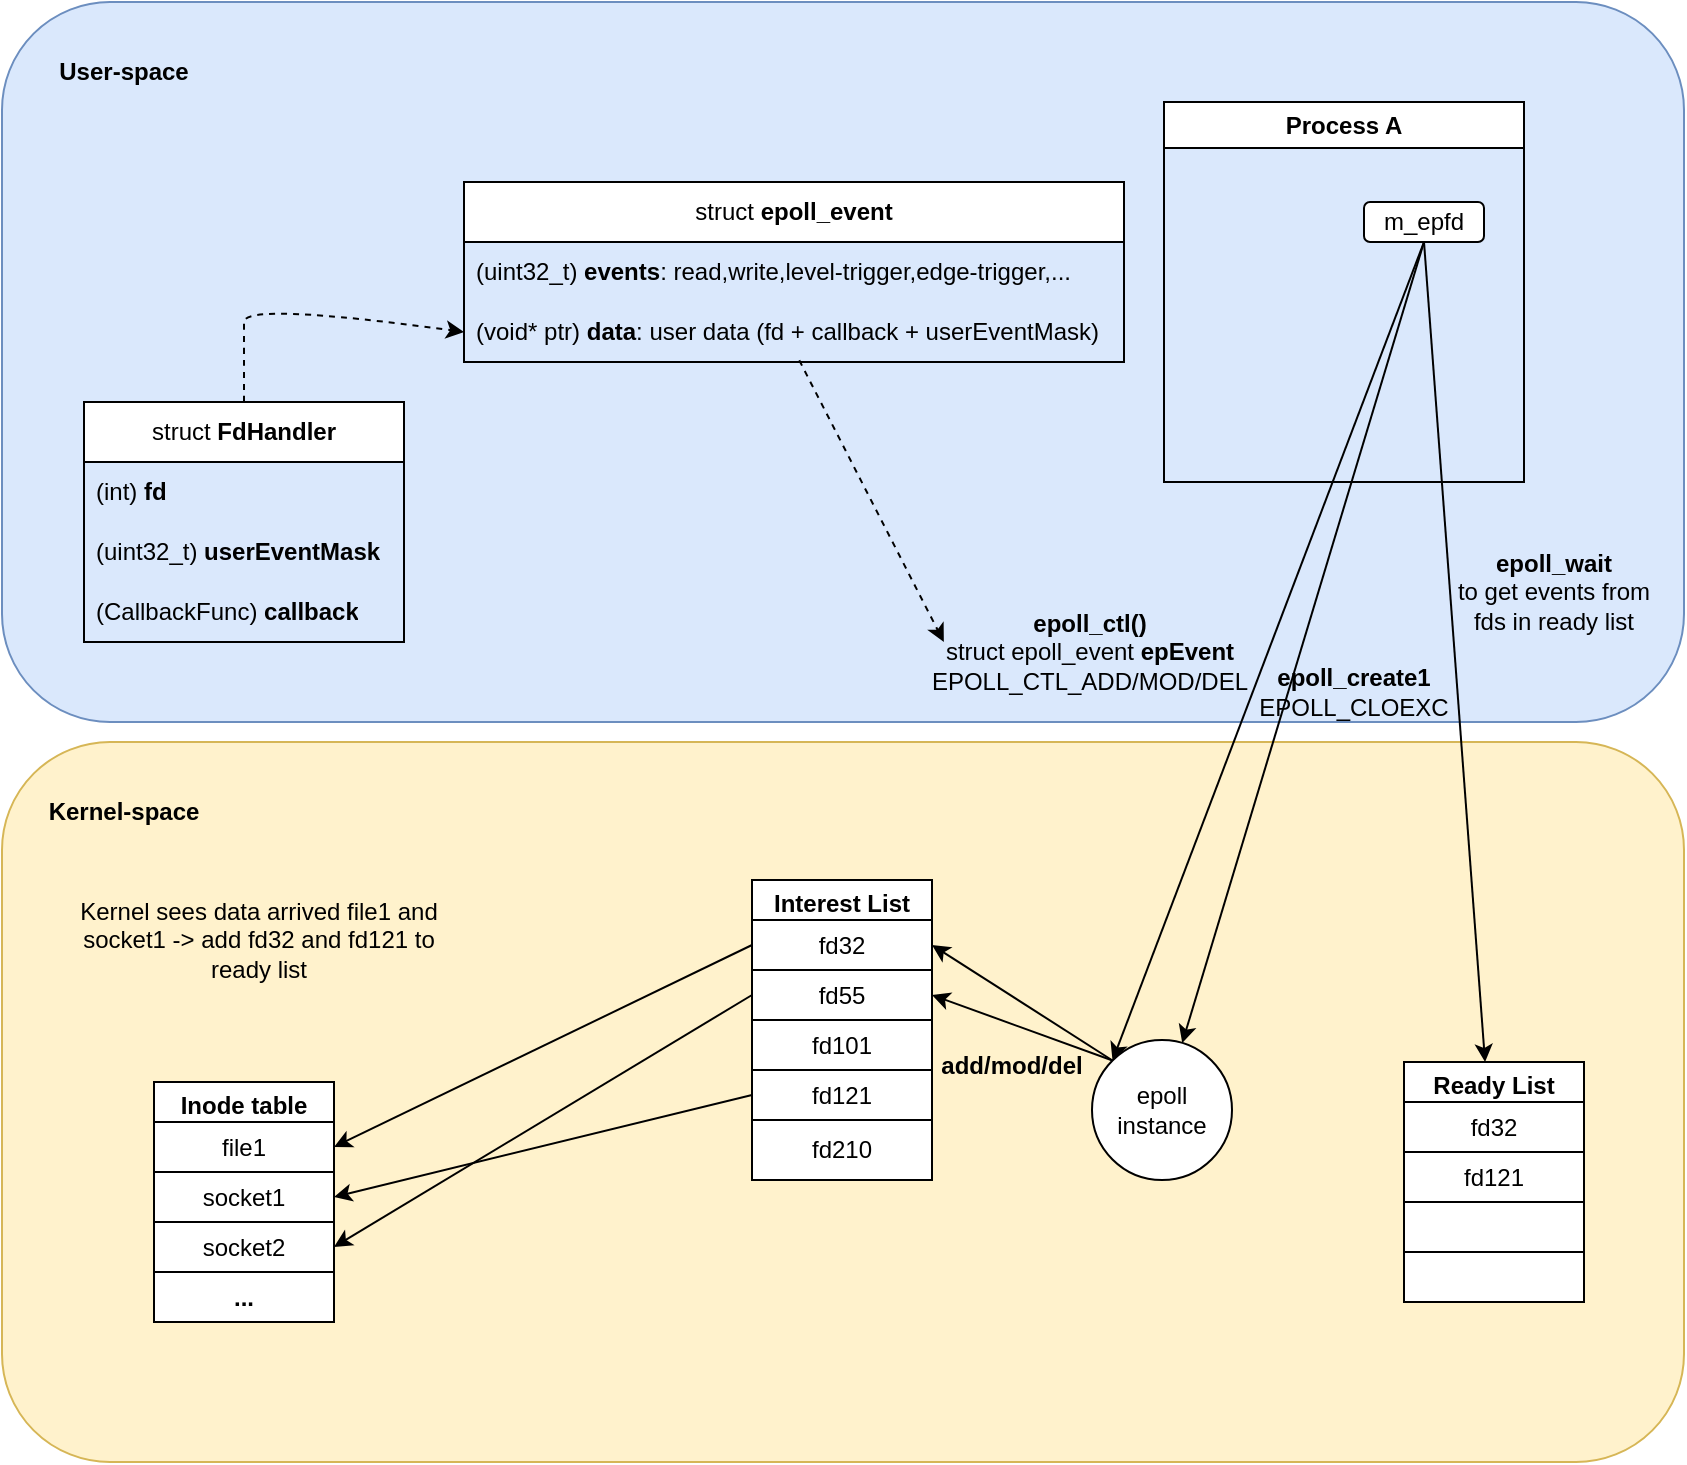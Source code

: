 <mxfile version="23.1.1" type="device">
  <diagram name="Trang-1" id="ftQ13iq0UPrJD98AJDJP">
    <mxGraphModel dx="1674" dy="738" grid="1" gridSize="10" guides="1" tooltips="1" connect="1" arrows="1" fold="1" page="1" pageScale="1" pageWidth="827" pageHeight="1169" math="0" shadow="0">
      <root>
        <mxCell id="0" />
        <mxCell id="1" parent="0" />
        <mxCell id="dmnvGdVYhQ1c60S4Svs4-1" value="" style="rounded=1;whiteSpace=wrap;html=1;fillColor=#dae8fc;strokeColor=#6c8ebf;" vertex="1" parent="1">
          <mxGeometry x="89" y="30" width="841" height="360" as="geometry" />
        </mxCell>
        <mxCell id="dmnvGdVYhQ1c60S4Svs4-2" value="" style="rounded=1;whiteSpace=wrap;html=1;fillColor=#fff2cc;strokeColor=#d6b656;" vertex="1" parent="1">
          <mxGeometry x="89" y="400" width="841" height="360" as="geometry" />
        </mxCell>
        <mxCell id="dmnvGdVYhQ1c60S4Svs4-3" value="&lt;b&gt;User-space&lt;/b&gt;" style="text;html=1;strokeColor=none;fillColor=none;align=center;verticalAlign=middle;whiteSpace=wrap;rounded=0;" vertex="1" parent="1">
          <mxGeometry x="100" y="50" width="100" height="30" as="geometry" />
        </mxCell>
        <mxCell id="dmnvGdVYhQ1c60S4Svs4-4" value="&lt;b&gt;Kernel-space&lt;/b&gt;" style="text;html=1;strokeColor=none;fillColor=none;align=center;verticalAlign=middle;whiteSpace=wrap;rounded=0;" vertex="1" parent="1">
          <mxGeometry x="100" y="420" width="100" height="30" as="geometry" />
        </mxCell>
        <mxCell id="dmnvGdVYhQ1c60S4Svs4-5" value="epoll instance" style="ellipse;whiteSpace=wrap;html=1;aspect=fixed;" vertex="1" parent="1">
          <mxGeometry x="634" y="549" width="70" height="70" as="geometry" />
        </mxCell>
        <mxCell id="dmnvGdVYhQ1c60S4Svs4-6" value="Process A" style="swimlane;whiteSpace=wrap;html=1;" vertex="1" parent="1">
          <mxGeometry x="670" y="80" width="180" height="190" as="geometry" />
        </mxCell>
        <mxCell id="dmnvGdVYhQ1c60S4Svs4-35" value="m_epfd" style="rounded=1;whiteSpace=wrap;html=1;" vertex="1" parent="dmnvGdVYhQ1c60S4Svs4-6">
          <mxGeometry x="100" y="50" width="60" height="20" as="geometry" />
        </mxCell>
        <mxCell id="dmnvGdVYhQ1c60S4Svs4-16" value="" style="group" vertex="1" connectable="0" parent="1">
          <mxGeometry x="464" y="469" width="90" height="150" as="geometry" />
        </mxCell>
        <mxCell id="dmnvGdVYhQ1c60S4Svs4-8" value="Interest List" style="swimlane;whiteSpace=wrap;html=1;" vertex="1" parent="dmnvGdVYhQ1c60S4Svs4-16">
          <mxGeometry width="90" height="150" as="geometry" />
        </mxCell>
        <mxCell id="dmnvGdVYhQ1c60S4Svs4-10" value="fd32" style="rounded=0;whiteSpace=wrap;html=1;" vertex="1" parent="dmnvGdVYhQ1c60S4Svs4-8">
          <mxGeometry y="20" width="90" height="25" as="geometry" />
        </mxCell>
        <mxCell id="dmnvGdVYhQ1c60S4Svs4-11" value="fd55" style="rounded=0;whiteSpace=wrap;html=1;" vertex="1" parent="dmnvGdVYhQ1c60S4Svs4-16">
          <mxGeometry y="45" width="90" height="25" as="geometry" />
        </mxCell>
        <mxCell id="dmnvGdVYhQ1c60S4Svs4-12" value="fd101" style="rounded=0;whiteSpace=wrap;html=1;" vertex="1" parent="dmnvGdVYhQ1c60S4Svs4-16">
          <mxGeometry y="70" width="90" height="25" as="geometry" />
        </mxCell>
        <mxCell id="dmnvGdVYhQ1c60S4Svs4-13" value="fd121" style="rounded=0;whiteSpace=wrap;html=1;" vertex="1" parent="dmnvGdVYhQ1c60S4Svs4-16">
          <mxGeometry y="95" width="90" height="25" as="geometry" />
        </mxCell>
        <mxCell id="dmnvGdVYhQ1c60S4Svs4-14" value="fd210" style="rounded=0;whiteSpace=wrap;html=1;" vertex="1" parent="dmnvGdVYhQ1c60S4Svs4-16">
          <mxGeometry y="120" width="90" height="30" as="geometry" />
        </mxCell>
        <mxCell id="dmnvGdVYhQ1c60S4Svs4-17" value="Ready List" style="swimlane;whiteSpace=wrap;html=1;" vertex="1" parent="1">
          <mxGeometry x="790" y="560" width="90" height="120" as="geometry" />
        </mxCell>
        <mxCell id="dmnvGdVYhQ1c60S4Svs4-18" value="fd32" style="rounded=0;whiteSpace=wrap;html=1;" vertex="1" parent="dmnvGdVYhQ1c60S4Svs4-17">
          <mxGeometry y="20" width="90" height="25" as="geometry" />
        </mxCell>
        <mxCell id="dmnvGdVYhQ1c60S4Svs4-19" value="fd121" style="rounded=0;whiteSpace=wrap;html=1;" vertex="1" parent="dmnvGdVYhQ1c60S4Svs4-17">
          <mxGeometry y="45" width="90" height="25" as="geometry" />
        </mxCell>
        <mxCell id="dmnvGdVYhQ1c60S4Svs4-20" value="struct &lt;b&gt;epoll_event&lt;/b&gt;" style="swimlane;fontStyle=0;childLayout=stackLayout;horizontal=1;startSize=30;horizontalStack=0;resizeParent=1;resizeParentMax=0;resizeLast=0;collapsible=1;marginBottom=0;whiteSpace=wrap;html=1;" vertex="1" parent="1">
          <mxGeometry x="320" y="120" width="330" height="90" as="geometry" />
        </mxCell>
        <mxCell id="dmnvGdVYhQ1c60S4Svs4-21" value="(uint32_t) &lt;b&gt;events&lt;/b&gt;: read,write,level-trigger,edge-trigger,..." style="text;strokeColor=none;fillColor=none;align=left;verticalAlign=middle;spacingLeft=4;spacingRight=4;overflow=hidden;points=[[0,0.5],[1,0.5]];portConstraint=eastwest;rotatable=0;whiteSpace=wrap;html=1;" vertex="1" parent="dmnvGdVYhQ1c60S4Svs4-20">
          <mxGeometry y="30" width="330" height="30" as="geometry" />
        </mxCell>
        <mxCell id="dmnvGdVYhQ1c60S4Svs4-22" value="(void* ptr) &lt;b&gt;data&lt;/b&gt;: user data (fd + callback + userEventMask)" style="text;strokeColor=none;fillColor=none;align=left;verticalAlign=middle;spacingLeft=4;spacingRight=4;overflow=hidden;points=[[0,0.5],[1,0.5]];portConstraint=eastwest;rotatable=0;whiteSpace=wrap;html=1;" vertex="1" parent="dmnvGdVYhQ1c60S4Svs4-20">
          <mxGeometry y="60" width="330" height="30" as="geometry" />
        </mxCell>
        <mxCell id="dmnvGdVYhQ1c60S4Svs4-29" value="struct&amp;nbsp;&lt;b style=&quot;border-color: var(--border-color);&quot;&gt;FdHandler&lt;/b&gt;" style="swimlane;fontStyle=0;childLayout=stackLayout;horizontal=1;startSize=30;horizontalStack=0;resizeParent=1;resizeParentMax=0;resizeLast=0;collapsible=1;marginBottom=0;whiteSpace=wrap;html=1;" vertex="1" parent="1">
          <mxGeometry x="130" y="230" width="160" height="120" as="geometry" />
        </mxCell>
        <mxCell id="dmnvGdVYhQ1c60S4Svs4-30" value="(int)&amp;nbsp;&lt;b style=&quot;border-color: var(--border-color);&quot;&gt;fd&lt;/b&gt;" style="text;strokeColor=none;fillColor=none;align=left;verticalAlign=middle;spacingLeft=4;spacingRight=4;overflow=hidden;points=[[0,0.5],[1,0.5]];portConstraint=eastwest;rotatable=0;whiteSpace=wrap;html=1;" vertex="1" parent="dmnvGdVYhQ1c60S4Svs4-29">
          <mxGeometry y="30" width="160" height="30" as="geometry" />
        </mxCell>
        <mxCell id="dmnvGdVYhQ1c60S4Svs4-31" value="(uint32_t) &lt;b&gt;userEventMask&lt;/b&gt;" style="text;strokeColor=none;fillColor=none;align=left;verticalAlign=middle;spacingLeft=4;spacingRight=4;overflow=hidden;points=[[0,0.5],[1,0.5]];portConstraint=eastwest;rotatable=0;whiteSpace=wrap;html=1;" vertex="1" parent="dmnvGdVYhQ1c60S4Svs4-29">
          <mxGeometry y="60" width="160" height="30" as="geometry" />
        </mxCell>
        <mxCell id="dmnvGdVYhQ1c60S4Svs4-32" value="(CallbackFunc) &lt;b&gt;callback&lt;/b&gt;" style="text;strokeColor=none;fillColor=none;align=left;verticalAlign=middle;spacingLeft=4;spacingRight=4;overflow=hidden;points=[[0,0.5],[1,0.5]];portConstraint=eastwest;rotatable=0;whiteSpace=wrap;html=1;" vertex="1" parent="dmnvGdVYhQ1c60S4Svs4-29">
          <mxGeometry y="90" width="160" height="30" as="geometry" />
        </mxCell>
        <mxCell id="dmnvGdVYhQ1c60S4Svs4-36" value="" style="endArrow=classic;html=1;rounded=0;exitX=0.5;exitY=1;exitDx=0;exitDy=0;strokeWidth=1;" edge="1" parent="1" source="dmnvGdVYhQ1c60S4Svs4-35" target="dmnvGdVYhQ1c60S4Svs4-5">
          <mxGeometry width="50" height="50" relative="1" as="geometry">
            <mxPoint x="370" y="300" as="sourcePoint" />
            <mxPoint x="420" y="250" as="targetPoint" />
          </mxGeometry>
        </mxCell>
        <mxCell id="dmnvGdVYhQ1c60S4Svs4-37" value="&lt;b&gt;epoll_create1&lt;br&gt;&lt;/b&gt;EPOLL_CLOEXC" style="text;html=1;strokeColor=none;fillColor=none;align=center;verticalAlign=middle;whiteSpace=wrap;rounded=0;" vertex="1" parent="1">
          <mxGeometry x="710" y="360" width="110" height="30" as="geometry" />
        </mxCell>
        <mxCell id="dmnvGdVYhQ1c60S4Svs4-38" value="" style="curved=1;endArrow=classic;html=1;rounded=0;exitX=0.5;exitY=0;exitDx=0;exitDy=0;entryX=0;entryY=0.5;entryDx=0;entryDy=0;dashed=1;" edge="1" parent="1" source="dmnvGdVYhQ1c60S4Svs4-29" target="dmnvGdVYhQ1c60S4Svs4-22">
          <mxGeometry width="50" height="50" relative="1" as="geometry">
            <mxPoint x="230" y="210" as="sourcePoint" />
            <mxPoint x="280" y="160" as="targetPoint" />
            <Array as="points">
              <mxPoint x="210" y="200" />
              <mxPoint x="210" y="180" />
            </Array>
          </mxGeometry>
        </mxCell>
        <mxCell id="dmnvGdVYhQ1c60S4Svs4-39" value="" style="endArrow=classic;html=1;rounded=0;exitX=0.5;exitY=1;exitDx=0;exitDy=0;entryX=0;entryY=0;entryDx=0;entryDy=0;" edge="1" parent="1" source="dmnvGdVYhQ1c60S4Svs4-35" target="dmnvGdVYhQ1c60S4Svs4-5">
          <mxGeometry width="50" height="50" relative="1" as="geometry">
            <mxPoint x="480" y="380" as="sourcePoint" />
            <mxPoint x="530" y="330" as="targetPoint" />
          </mxGeometry>
        </mxCell>
        <mxCell id="dmnvGdVYhQ1c60S4Svs4-40" value="&lt;b&gt;epoll_ctl()&lt;/b&gt;&lt;br&gt;struct epoll_event &lt;b&gt;epEvent&lt;/b&gt;&lt;br&gt;EPOLL_CTL_ADD/MOD/DEL" style="text;html=1;strokeColor=none;fillColor=none;align=center;verticalAlign=middle;whiteSpace=wrap;rounded=0;" vertex="1" parent="1">
          <mxGeometry x="543" y="330" width="180" height="50" as="geometry" />
        </mxCell>
        <mxCell id="dmnvGdVYhQ1c60S4Svs4-41" value="" style="endArrow=classic;html=1;rounded=0;exitX=0;exitY=0;exitDx=0;exitDy=0;entryX=1;entryY=0.5;entryDx=0;entryDy=0;" edge="1" parent="1" source="dmnvGdVYhQ1c60S4Svs4-5" target="dmnvGdVYhQ1c60S4Svs4-10">
          <mxGeometry width="50" height="50" relative="1" as="geometry">
            <mxPoint x="474" y="399" as="sourcePoint" />
            <mxPoint x="524" y="349" as="targetPoint" />
          </mxGeometry>
        </mxCell>
        <mxCell id="dmnvGdVYhQ1c60S4Svs4-42" value="" style="endArrow=classic;html=1;rounded=0;exitX=0;exitY=0;exitDx=0;exitDy=0;entryX=1;entryY=0.5;entryDx=0;entryDy=0;" edge="1" parent="1" source="dmnvGdVYhQ1c60S4Svs4-5" target="dmnvGdVYhQ1c60S4Svs4-11">
          <mxGeometry width="50" height="50" relative="1" as="geometry">
            <mxPoint x="654" y="569" as="sourcePoint" />
            <mxPoint x="564" y="512" as="targetPoint" />
          </mxGeometry>
        </mxCell>
        <mxCell id="dmnvGdVYhQ1c60S4Svs4-43" value="&lt;b&gt;add/mod/del&lt;/b&gt;" style="text;html=1;strokeColor=none;fillColor=none;align=center;verticalAlign=middle;whiteSpace=wrap;rounded=0;" vertex="1" parent="1">
          <mxGeometry x="544" y="547" width="100" height="30" as="geometry" />
        </mxCell>
        <mxCell id="dmnvGdVYhQ1c60S4Svs4-44" value="" style="endArrow=classic;html=1;rounded=0;exitX=0.508;exitY=0.972;exitDx=0;exitDy=0;exitPerimeter=0;entryX=0.094;entryY=0.4;entryDx=0;entryDy=0;entryPerimeter=0;dashed=1;" edge="1" parent="1" source="dmnvGdVYhQ1c60S4Svs4-22" target="dmnvGdVYhQ1c60S4Svs4-40">
          <mxGeometry width="50" height="50" relative="1" as="geometry">
            <mxPoint x="480" y="380" as="sourcePoint" />
            <mxPoint x="530" y="330" as="targetPoint" />
          </mxGeometry>
        </mxCell>
        <mxCell id="dmnvGdVYhQ1c60S4Svs4-45" value="Inode table" style="swimlane;whiteSpace=wrap;html=1;" vertex="1" parent="1">
          <mxGeometry x="165" y="570" width="90" height="120" as="geometry" />
        </mxCell>
        <mxCell id="dmnvGdVYhQ1c60S4Svs4-46" value="file1" style="rounded=0;whiteSpace=wrap;html=1;" vertex="1" parent="dmnvGdVYhQ1c60S4Svs4-45">
          <mxGeometry y="20" width="90" height="25" as="geometry" />
        </mxCell>
        <mxCell id="dmnvGdVYhQ1c60S4Svs4-47" value="socket1" style="rounded=0;whiteSpace=wrap;html=1;" vertex="1" parent="1">
          <mxGeometry x="165" y="615" width="90" height="25" as="geometry" />
        </mxCell>
        <mxCell id="dmnvGdVYhQ1c60S4Svs4-48" value="socket2" style="rounded=0;whiteSpace=wrap;html=1;" vertex="1" parent="1">
          <mxGeometry x="165" y="640" width="90" height="25" as="geometry" />
        </mxCell>
        <mxCell id="dmnvGdVYhQ1c60S4Svs4-49" value="" style="endArrow=classic;html=1;rounded=0;entryX=1;entryY=0.5;entryDx=0;entryDy=0;exitX=0;exitY=0.5;exitDx=0;exitDy=0;" edge="1" parent="1" source="dmnvGdVYhQ1c60S4Svs4-10" target="dmnvGdVYhQ1c60S4Svs4-46">
          <mxGeometry width="50" height="50" relative="1" as="geometry">
            <mxPoint x="480" y="550" as="sourcePoint" />
            <mxPoint x="530" y="500" as="targetPoint" />
          </mxGeometry>
        </mxCell>
        <mxCell id="dmnvGdVYhQ1c60S4Svs4-50" value="" style="endArrow=classic;html=1;rounded=0;entryX=1;entryY=0.5;entryDx=0;entryDy=0;exitX=0;exitY=0.5;exitDx=0;exitDy=0;" edge="1" parent="1" source="dmnvGdVYhQ1c60S4Svs4-13" target="dmnvGdVYhQ1c60S4Svs4-47">
          <mxGeometry width="50" height="50" relative="1" as="geometry">
            <mxPoint x="474" y="512" as="sourcePoint" />
            <mxPoint x="360" y="463" as="targetPoint" />
          </mxGeometry>
        </mxCell>
        <mxCell id="dmnvGdVYhQ1c60S4Svs4-51" value="&lt;b&gt;...&lt;/b&gt;" style="rounded=0;whiteSpace=wrap;html=1;" vertex="1" parent="1">
          <mxGeometry x="165" y="665" width="90" height="25" as="geometry" />
        </mxCell>
        <mxCell id="dmnvGdVYhQ1c60S4Svs4-52" value="" style="endArrow=classic;html=1;rounded=0;entryX=1;entryY=0.5;entryDx=0;entryDy=0;exitX=0;exitY=0.5;exitDx=0;exitDy=0;" edge="1" parent="1" source="dmnvGdVYhQ1c60S4Svs4-11" target="dmnvGdVYhQ1c60S4Svs4-48">
          <mxGeometry width="50" height="50" relative="1" as="geometry">
            <mxPoint x="474" y="587" as="sourcePoint" />
            <mxPoint x="360" y="488" as="targetPoint" />
          </mxGeometry>
        </mxCell>
        <mxCell id="dmnvGdVYhQ1c60S4Svs4-53" value="Kernel sees data arrived file1 and socket1 -&amp;gt; add fd32 and fd121 to ready list" style="text;html=1;strokeColor=none;fillColor=none;align=center;verticalAlign=middle;whiteSpace=wrap;rounded=0;" vertex="1" parent="1">
          <mxGeometry x="125" y="469" width="185" height="60" as="geometry" />
        </mxCell>
        <mxCell id="dmnvGdVYhQ1c60S4Svs4-56" value="" style="endArrow=classic;html=1;rounded=0;exitX=0.5;exitY=1;exitDx=0;exitDy=0;" edge="1" parent="1" source="dmnvGdVYhQ1c60S4Svs4-35" target="dmnvGdVYhQ1c60S4Svs4-17">
          <mxGeometry width="50" height="50" relative="1" as="geometry">
            <mxPoint x="810" y="160" as="sourcePoint" />
            <mxPoint x="654" y="569" as="targetPoint" />
          </mxGeometry>
        </mxCell>
        <mxCell id="dmnvGdVYhQ1c60S4Svs4-58" value="&lt;b&gt;epoll_wait&lt;br&gt;&lt;/b&gt;to get events from fds in ready list" style="text;html=1;strokeColor=none;fillColor=none;align=center;verticalAlign=middle;whiteSpace=wrap;rounded=0;" vertex="1" parent="1">
          <mxGeometry x="810" y="300" width="110" height="50" as="geometry" />
        </mxCell>
        <mxCell id="dmnvGdVYhQ1c60S4Svs4-59" value="" style="rounded=0;whiteSpace=wrap;html=1;" vertex="1" parent="1">
          <mxGeometry x="790" y="630" width="90" height="25" as="geometry" />
        </mxCell>
        <mxCell id="dmnvGdVYhQ1c60S4Svs4-60" value="" style="rounded=0;whiteSpace=wrap;html=1;" vertex="1" parent="1">
          <mxGeometry x="790" y="655" width="90" height="25" as="geometry" />
        </mxCell>
      </root>
    </mxGraphModel>
  </diagram>
</mxfile>
